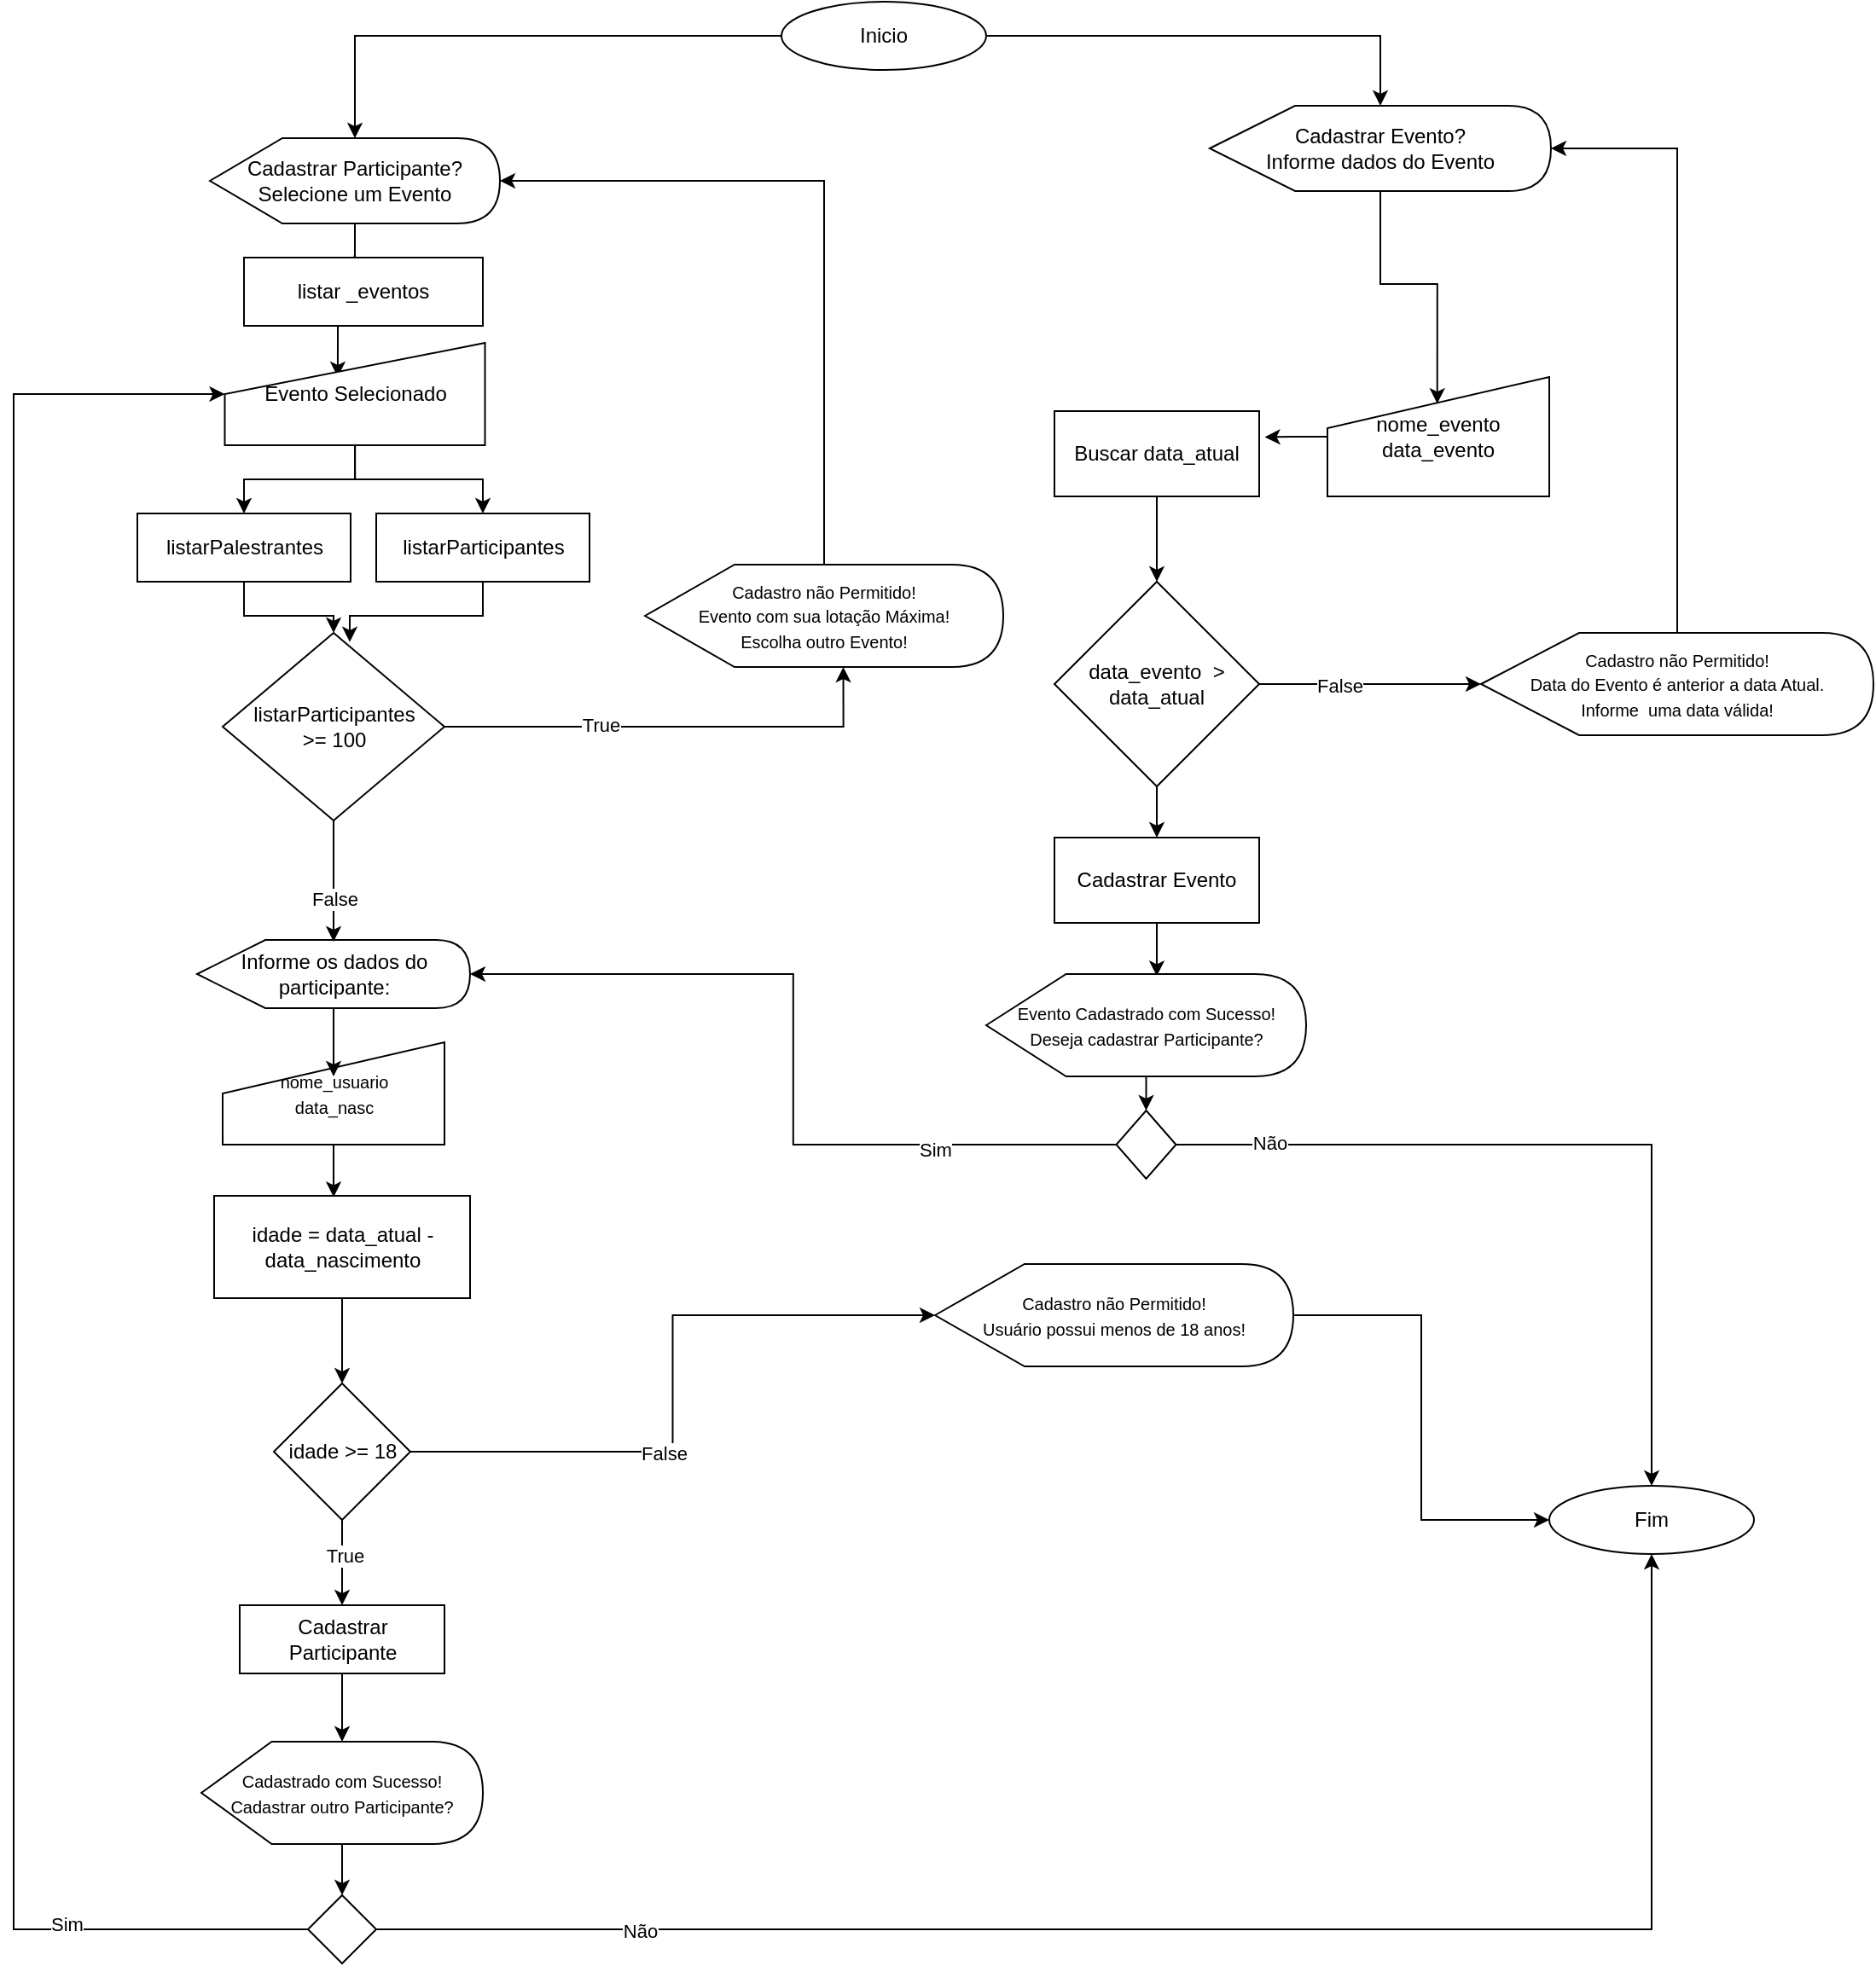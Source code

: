 <mxfile version="15.2.7" type="github">
  <diagram id="J2NB9XXZ9rXnAfuIrIxE" name="Page-1">
    <mxGraphModel dx="2401" dy="867" grid="1" gridSize="10" guides="1" tooltips="1" connect="1" arrows="1" fold="1" page="1" pageScale="1" pageWidth="827" pageHeight="1169" background="none" math="0" shadow="0">
      <root>
        <mxCell id="0" />
        <mxCell id="1" parent="0" />
        <mxCell id="9S0l-wIRz3GOgGVBHp39-60" style="edgeStyle=orthogonalEdgeStyle;rounded=0;orthogonalLoop=1;jettySize=auto;html=1;" edge="1" parent="1" source="9S0l-wIRz3GOgGVBHp39-1" target="9S0l-wIRz3GOgGVBHp39-49">
          <mxGeometry relative="1" as="geometry" />
        </mxCell>
        <mxCell id="9S0l-wIRz3GOgGVBHp39-61" style="edgeStyle=orthogonalEdgeStyle;rounded=0;orthogonalLoop=1;jettySize=auto;html=1;" edge="1" parent="1" source="9S0l-wIRz3GOgGVBHp39-1" target="9S0l-wIRz3GOgGVBHp39-51">
          <mxGeometry relative="1" as="geometry">
            <mxPoint x="671.25" y="90" as="targetPoint" />
          </mxGeometry>
        </mxCell>
        <mxCell id="9S0l-wIRz3GOgGVBHp39-1" value="Inicio" style="ellipse;whiteSpace=wrap;html=1;" vertex="1" parent="1">
          <mxGeometry x="290" y="10" width="120" height="40" as="geometry" />
        </mxCell>
        <mxCell id="9S0l-wIRz3GOgGVBHp39-13" style="edgeStyle=orthogonalEdgeStyle;rounded=0;orthogonalLoop=1;jettySize=auto;html=1;" edge="1" parent="1" source="9S0l-wIRz3GOgGVBHp39-2" target="9S0l-wIRz3GOgGVBHp39-12">
          <mxGeometry relative="1" as="geometry" />
        </mxCell>
        <mxCell id="9S0l-wIRz3GOgGVBHp39-15" value="Text" style="edgeLabel;html=1;align=center;verticalAlign=middle;resizable=0;points=[];" vertex="1" connectable="0" parent="9S0l-wIRz3GOgGVBHp39-13">
          <mxGeometry x="-0.244" y="1" relative="1" as="geometry">
            <mxPoint as="offset" />
          </mxGeometry>
        </mxCell>
        <mxCell id="9S0l-wIRz3GOgGVBHp39-16" value="False" style="edgeLabel;html=1;align=center;verticalAlign=middle;resizable=0;points=[];" vertex="1" connectable="0" parent="9S0l-wIRz3GOgGVBHp39-13">
          <mxGeometry x="-0.286" y="-1" relative="1" as="geometry">
            <mxPoint as="offset" />
          </mxGeometry>
        </mxCell>
        <mxCell id="9S0l-wIRz3GOgGVBHp39-69" style="edgeStyle=orthogonalEdgeStyle;rounded=0;orthogonalLoop=1;jettySize=auto;html=1;" edge="1" parent="1" source="9S0l-wIRz3GOgGVBHp39-2" target="9S0l-wIRz3GOgGVBHp39-47">
          <mxGeometry relative="1" as="geometry" />
        </mxCell>
        <mxCell id="9S0l-wIRz3GOgGVBHp39-2" value="data_evento&amp;nbsp; &amp;gt;&lt;br&gt;data_atual" style="rhombus;whiteSpace=wrap;html=1;" vertex="1" parent="1">
          <mxGeometry x="450" y="350" width="120" height="120" as="geometry" />
        </mxCell>
        <mxCell id="9S0l-wIRz3GOgGVBHp39-11" style="edgeStyle=orthogonalEdgeStyle;rounded=0;orthogonalLoop=1;jettySize=auto;html=1;entryX=0.5;entryY=0;entryDx=0;entryDy=0;" edge="1" parent="1" source="9S0l-wIRz3GOgGVBHp39-4" target="9S0l-wIRz3GOgGVBHp39-2">
          <mxGeometry relative="1" as="geometry" />
        </mxCell>
        <mxCell id="9S0l-wIRz3GOgGVBHp39-4" value="Buscar data_atual" style="rounded=0;whiteSpace=wrap;html=1;" vertex="1" parent="1">
          <mxGeometry x="450" y="250" width="120" height="50" as="geometry" />
        </mxCell>
        <mxCell id="9S0l-wIRz3GOgGVBHp39-66" style="edgeStyle=orthogonalEdgeStyle;rounded=0;orthogonalLoop=1;jettySize=auto;html=1;entryX=1.027;entryY=0.304;entryDx=0;entryDy=0;entryPerimeter=0;" edge="1" parent="1" source="9S0l-wIRz3GOgGVBHp39-6" target="9S0l-wIRz3GOgGVBHp39-4">
          <mxGeometry relative="1" as="geometry" />
        </mxCell>
        <mxCell id="9S0l-wIRz3GOgGVBHp39-6" value="nome_evento&lt;br&gt;data_evento" style="shape=manualInput;whiteSpace=wrap;html=1;" vertex="1" parent="1">
          <mxGeometry x="610" y="230" width="130" height="70" as="geometry" />
        </mxCell>
        <mxCell id="9S0l-wIRz3GOgGVBHp39-68" style="edgeStyle=orthogonalEdgeStyle;rounded=0;orthogonalLoop=1;jettySize=auto;html=1;entryX=1;entryY=0.5;entryDx=0;entryDy=0;entryPerimeter=0;" edge="1" parent="1" source="9S0l-wIRz3GOgGVBHp39-12" target="9S0l-wIRz3GOgGVBHp39-51">
          <mxGeometry relative="1" as="geometry" />
        </mxCell>
        <mxCell id="9S0l-wIRz3GOgGVBHp39-12" value="&lt;font style=&quot;font-size: 10px&quot;&gt;Cadastro não Permitido!&lt;br&gt;Data do Evento é anterior a data Atual.&lt;br&gt;Informe&amp;nbsp; uma data válida!&lt;br&gt;&lt;/font&gt;" style="shape=display;whiteSpace=wrap;html=1;" vertex="1" parent="1">
          <mxGeometry x="700" y="380" width="230" height="60" as="geometry" />
        </mxCell>
        <mxCell id="9S0l-wIRz3GOgGVBHp39-99" style="edgeStyle=orthogonalEdgeStyle;rounded=0;orthogonalLoop=1;jettySize=auto;html=1;entryX=0.467;entryY=0.012;entryDx=0;entryDy=0;entryPerimeter=0;" edge="1" parent="1" source="9S0l-wIRz3GOgGVBHp39-17" target="9S0l-wIRz3GOgGVBHp39-22">
          <mxGeometry relative="1" as="geometry" />
        </mxCell>
        <mxCell id="9S0l-wIRz3GOgGVBHp39-17" value="&lt;font style=&quot;font-size: 10px&quot;&gt;nome_usuario&lt;br&gt;data_nasc&lt;/font&gt;" style="shape=manualInput;whiteSpace=wrap;html=1;" vertex="1" parent="1">
          <mxGeometry x="-37.5" y="620" width="130" height="60" as="geometry" />
        </mxCell>
        <mxCell id="9S0l-wIRz3GOgGVBHp39-97" style="edgeStyle=orthogonalEdgeStyle;rounded=0;orthogonalLoop=1;jettySize=auto;html=1;entryX=0.5;entryY=0.333;entryDx=0;entryDy=0;entryPerimeter=0;" edge="1" parent="1" source="9S0l-wIRz3GOgGVBHp39-20" target="9S0l-wIRz3GOgGVBHp39-17">
          <mxGeometry relative="1" as="geometry" />
        </mxCell>
        <mxCell id="9S0l-wIRz3GOgGVBHp39-20" value="Informe os dados do participante:" style="shape=display;whiteSpace=wrap;html=1;" vertex="1" parent="1">
          <mxGeometry x="-52.5" y="560" width="160" height="40" as="geometry" />
        </mxCell>
        <mxCell id="9S0l-wIRz3GOgGVBHp39-112" style="edgeStyle=orthogonalEdgeStyle;rounded=0;orthogonalLoop=1;jettySize=auto;html=1;entryX=0.5;entryY=0;entryDx=0;entryDy=0;" edge="1" parent="1" source="9S0l-wIRz3GOgGVBHp39-22" target="9S0l-wIRz3GOgGVBHp39-24">
          <mxGeometry relative="1" as="geometry" />
        </mxCell>
        <mxCell id="9S0l-wIRz3GOgGVBHp39-22" value="idade = data_atual - data_nascimento" style="rounded=0;whiteSpace=wrap;html=1;" vertex="1" parent="1">
          <mxGeometry x="-42.5" y="710" width="150" height="60" as="geometry" />
        </mxCell>
        <mxCell id="9S0l-wIRz3GOgGVBHp39-29" style="edgeStyle=orthogonalEdgeStyle;rounded=0;orthogonalLoop=1;jettySize=auto;html=1;entryX=0;entryY=0.5;entryDx=0;entryDy=0;entryPerimeter=0;" edge="1" parent="1" source="9S0l-wIRz3GOgGVBHp39-24" target="9S0l-wIRz3GOgGVBHp39-25">
          <mxGeometry relative="1" as="geometry" />
        </mxCell>
        <mxCell id="9S0l-wIRz3GOgGVBHp39-31" value="False" style="edgeLabel;html=1;align=center;verticalAlign=middle;resizable=0;points=[];" vertex="1" connectable="0" parent="9S0l-wIRz3GOgGVBHp39-29">
          <mxGeometry x="-0.233" y="-1" relative="1" as="geometry">
            <mxPoint as="offset" />
          </mxGeometry>
        </mxCell>
        <mxCell id="9S0l-wIRz3GOgGVBHp39-113" style="edgeStyle=orthogonalEdgeStyle;rounded=0;orthogonalLoop=1;jettySize=auto;html=1;entryX=0.5;entryY=0;entryDx=0;entryDy=0;" edge="1" parent="1" source="9S0l-wIRz3GOgGVBHp39-24" target="9S0l-wIRz3GOgGVBHp39-36">
          <mxGeometry relative="1" as="geometry" />
        </mxCell>
        <mxCell id="9S0l-wIRz3GOgGVBHp39-114" value="True" style="edgeLabel;html=1;align=center;verticalAlign=middle;resizable=0;points=[];" vertex="1" connectable="0" parent="9S0l-wIRz3GOgGVBHp39-113">
          <mxGeometry x="-0.173" y="1" relative="1" as="geometry">
            <mxPoint as="offset" />
          </mxGeometry>
        </mxCell>
        <mxCell id="9S0l-wIRz3GOgGVBHp39-24" value="idade &amp;gt;= 18" style="rhombus;whiteSpace=wrap;html=1;" vertex="1" parent="1">
          <mxGeometry x="-7.5" y="820" width="80" height="80" as="geometry" />
        </mxCell>
        <mxCell id="9S0l-wIRz3GOgGVBHp39-28" style="edgeStyle=orthogonalEdgeStyle;rounded=0;orthogonalLoop=1;jettySize=auto;html=1;entryX=0;entryY=0.5;entryDx=0;entryDy=0;" edge="1" parent="1" source="9S0l-wIRz3GOgGVBHp39-25" target="9S0l-wIRz3GOgGVBHp39-26">
          <mxGeometry relative="1" as="geometry" />
        </mxCell>
        <mxCell id="9S0l-wIRz3GOgGVBHp39-25" value="&lt;font style=&quot;font-size: 10px&quot;&gt;Cadastro não Permitido!&lt;br&gt;Usuário possui menos de 18 anos!&lt;br&gt;&lt;/font&gt;" style="shape=display;whiteSpace=wrap;html=1;" vertex="1" parent="1">
          <mxGeometry x="380" y="750" width="210" height="60" as="geometry" />
        </mxCell>
        <mxCell id="9S0l-wIRz3GOgGVBHp39-26" value="Fim" style="ellipse;whiteSpace=wrap;html=1;" vertex="1" parent="1">
          <mxGeometry x="740" y="880" width="120" height="40" as="geometry" />
        </mxCell>
        <mxCell id="9S0l-wIRz3GOgGVBHp39-87" style="edgeStyle=orthogonalEdgeStyle;rounded=0;orthogonalLoop=1;jettySize=auto;html=1;entryX=0.573;entryY=0.049;entryDx=0;entryDy=0;entryPerimeter=0;" edge="1" parent="1" source="9S0l-wIRz3GOgGVBHp39-33" target="9S0l-wIRz3GOgGVBHp39-35">
          <mxGeometry relative="1" as="geometry">
            <Array as="points">
              <mxPoint x="114.5" y="370" />
              <mxPoint x="36.5" y="370" />
            </Array>
          </mxGeometry>
        </mxCell>
        <mxCell id="9S0l-wIRz3GOgGVBHp39-33" value="listarParticipantes" style="rounded=0;whiteSpace=wrap;html=1;" vertex="1" parent="1">
          <mxGeometry x="52.5" y="310" width="125" height="40" as="geometry" />
        </mxCell>
        <mxCell id="9S0l-wIRz3GOgGVBHp39-88" style="edgeStyle=orthogonalEdgeStyle;rounded=0;orthogonalLoop=1;jettySize=auto;html=1;entryX=0;entryY=0;entryDx=116.25;entryDy=60;entryPerimeter=0;" edge="1" parent="1" source="9S0l-wIRz3GOgGVBHp39-35" target="9S0l-wIRz3GOgGVBHp39-45">
          <mxGeometry relative="1" as="geometry">
            <mxPoint x="157.5" y="435.0" as="targetPoint" />
          </mxGeometry>
        </mxCell>
        <mxCell id="9S0l-wIRz3GOgGVBHp39-89" value="True" style="edgeLabel;html=1;align=center;verticalAlign=middle;resizable=0;points=[];" vertex="1" connectable="0" parent="9S0l-wIRz3GOgGVBHp39-88">
          <mxGeometry x="-0.323" y="1" relative="1" as="geometry">
            <mxPoint as="offset" />
          </mxGeometry>
        </mxCell>
        <mxCell id="9S0l-wIRz3GOgGVBHp39-92" style="edgeStyle=orthogonalEdgeStyle;rounded=0;orthogonalLoop=1;jettySize=auto;html=1;entryX=0.5;entryY=0.024;entryDx=0;entryDy=0;entryPerimeter=0;" edge="1" parent="1" source="9S0l-wIRz3GOgGVBHp39-35" target="9S0l-wIRz3GOgGVBHp39-20">
          <mxGeometry relative="1" as="geometry" />
        </mxCell>
        <mxCell id="9S0l-wIRz3GOgGVBHp39-96" value="False" style="edgeLabel;html=1;align=center;verticalAlign=middle;resizable=0;points=[];" vertex="1" connectable="0" parent="9S0l-wIRz3GOgGVBHp39-92">
          <mxGeometry x="0.281" relative="1" as="geometry">
            <mxPoint as="offset" />
          </mxGeometry>
        </mxCell>
        <mxCell id="9S0l-wIRz3GOgGVBHp39-35" value="listarParticipantes&lt;br&gt;&amp;gt;= 100" style="rhombus;whiteSpace=wrap;html=1;" vertex="1" parent="1">
          <mxGeometry x="-37.5" y="380" width="130" height="110" as="geometry" />
        </mxCell>
        <mxCell id="9S0l-wIRz3GOgGVBHp39-116" style="edgeStyle=orthogonalEdgeStyle;rounded=0;orthogonalLoop=1;jettySize=auto;html=1;" edge="1" parent="1" source="9S0l-wIRz3GOgGVBHp39-36" target="9S0l-wIRz3GOgGVBHp39-115">
          <mxGeometry relative="1" as="geometry" />
        </mxCell>
        <mxCell id="9S0l-wIRz3GOgGVBHp39-36" value="Cadastrar Participante" style="rounded=0;whiteSpace=wrap;html=1;" vertex="1" parent="1">
          <mxGeometry x="-27.5" y="950" width="120" height="40" as="geometry" />
        </mxCell>
        <mxCell id="9S0l-wIRz3GOgGVBHp39-84" style="edgeStyle=orthogonalEdgeStyle;rounded=0;orthogonalLoop=1;jettySize=auto;html=1;entryX=0.5;entryY=0;entryDx=0;entryDy=0;" edge="1" parent="1" source="9S0l-wIRz3GOgGVBHp39-37" target="9S0l-wIRz3GOgGVBHp39-35">
          <mxGeometry relative="1" as="geometry" />
        </mxCell>
        <mxCell id="9S0l-wIRz3GOgGVBHp39-37" value="listarPalestrantes" style="rounded=0;whiteSpace=wrap;html=1;" vertex="1" parent="1">
          <mxGeometry x="-87.5" y="310" width="125" height="40" as="geometry" />
        </mxCell>
        <mxCell id="9S0l-wIRz3GOgGVBHp39-90" style="edgeStyle=orthogonalEdgeStyle;rounded=0;orthogonalLoop=1;jettySize=auto;html=1;" edge="1" parent="1" source="9S0l-wIRz3GOgGVBHp39-45" target="9S0l-wIRz3GOgGVBHp39-49">
          <mxGeometry relative="1" as="geometry">
            <Array as="points">
              <mxPoint x="315" y="115" />
            </Array>
          </mxGeometry>
        </mxCell>
        <mxCell id="9S0l-wIRz3GOgGVBHp39-45" value="&lt;font style=&quot;font-size: 10px&quot;&gt;Cadastro não Permitido!&lt;br&gt;Evento com sua lotação Máxima!&lt;br&gt;Escolha outro Evento!&lt;br&gt;&lt;/font&gt;" style="shape=display;whiteSpace=wrap;html=1;" vertex="1" parent="1">
          <mxGeometry x="210" y="340" width="210" height="60" as="geometry" />
        </mxCell>
        <mxCell id="9S0l-wIRz3GOgGVBHp39-76" style="edgeStyle=orthogonalEdgeStyle;rounded=0;orthogonalLoop=1;jettySize=auto;html=1;entryX=0.533;entryY=0.02;entryDx=0;entryDy=0;entryPerimeter=0;" edge="1" parent="1" source="9S0l-wIRz3GOgGVBHp39-47" target="9S0l-wIRz3GOgGVBHp39-70">
          <mxGeometry relative="1" as="geometry" />
        </mxCell>
        <mxCell id="9S0l-wIRz3GOgGVBHp39-47" value="Cadastrar Evento" style="rounded=0;whiteSpace=wrap;html=1;" vertex="1" parent="1">
          <mxGeometry x="450" y="500" width="120" height="50" as="geometry" />
        </mxCell>
        <mxCell id="9S0l-wIRz3GOgGVBHp39-81" style="edgeStyle=orthogonalEdgeStyle;rounded=0;orthogonalLoop=1;jettySize=auto;html=1;entryX=0.46;entryY=-0.04;entryDx=0;entryDy=0;entryPerimeter=0;" edge="1" parent="1" source="9S0l-wIRz3GOgGVBHp39-49" target="9S0l-wIRz3GOgGVBHp39-54">
          <mxGeometry relative="1" as="geometry" />
        </mxCell>
        <mxCell id="9S0l-wIRz3GOgGVBHp39-49" value="Cadastrar Participante?&lt;br&gt;Selecione um Evento" style="shape=display;whiteSpace=wrap;html=1;" vertex="1" parent="1">
          <mxGeometry x="-45" y="90" width="170" height="50" as="geometry" />
        </mxCell>
        <mxCell id="9S0l-wIRz3GOgGVBHp39-65" style="edgeStyle=orthogonalEdgeStyle;rounded=0;orthogonalLoop=1;jettySize=auto;html=1;entryX=0.495;entryY=0.223;entryDx=0;entryDy=0;entryPerimeter=0;" edge="1" parent="1" source="9S0l-wIRz3GOgGVBHp39-51" target="9S0l-wIRz3GOgGVBHp39-6">
          <mxGeometry relative="1" as="geometry" />
        </mxCell>
        <mxCell id="9S0l-wIRz3GOgGVBHp39-51" value="Cadastrar Evento?&lt;br&gt;Informe dados do Evento" style="shape=display;whiteSpace=wrap;html=1;" vertex="1" parent="1">
          <mxGeometry x="541" y="71" width="200" height="50" as="geometry" />
        </mxCell>
        <mxCell id="9S0l-wIRz3GOgGVBHp39-148" style="edgeStyle=orthogonalEdgeStyle;rounded=0;orthogonalLoop=1;jettySize=auto;html=1;entryX=0.434;entryY=0.333;entryDx=0;entryDy=0;entryPerimeter=0;" edge="1" parent="1" source="9S0l-wIRz3GOgGVBHp39-54" target="9S0l-wIRz3GOgGVBHp39-138">
          <mxGeometry relative="1" as="geometry">
            <Array as="points">
              <mxPoint x="30" y="210" />
              <mxPoint x="30" y="210" />
            </Array>
          </mxGeometry>
        </mxCell>
        <mxCell id="9S0l-wIRz3GOgGVBHp39-54" value="listar _eventos" style="rounded=0;whiteSpace=wrap;html=1;" vertex="1" parent="1">
          <mxGeometry x="-25" y="160" width="140" height="40" as="geometry" />
        </mxCell>
        <mxCell id="9S0l-wIRz3GOgGVBHp39-127" style="edgeStyle=orthogonalEdgeStyle;rounded=0;orthogonalLoop=1;jettySize=auto;html=1;" edge="1" parent="1" source="9S0l-wIRz3GOgGVBHp39-70" target="9S0l-wIRz3GOgGVBHp39-123">
          <mxGeometry relative="1" as="geometry" />
        </mxCell>
        <mxCell id="9S0l-wIRz3GOgGVBHp39-70" value="&lt;font style=&quot;font-size: 10px&quot;&gt;Evento Cadastrado com Sucesso!&lt;br&gt;Deseja cadastrar Participante?&lt;br&gt;&lt;/font&gt;" style="shape=display;whiteSpace=wrap;html=1;" vertex="1" parent="1">
          <mxGeometry x="410" y="580" width="187.5" height="60" as="geometry" />
        </mxCell>
        <mxCell id="9S0l-wIRz3GOgGVBHp39-131" style="edgeStyle=orthogonalEdgeStyle;rounded=0;orthogonalLoop=1;jettySize=auto;html=1;entryX=0.5;entryY=0;entryDx=0;entryDy=0;" edge="1" parent="1" source="9S0l-wIRz3GOgGVBHp39-115" target="9S0l-wIRz3GOgGVBHp39-130">
          <mxGeometry relative="1" as="geometry" />
        </mxCell>
        <mxCell id="9S0l-wIRz3GOgGVBHp39-115" value="&lt;font style=&quot;font-size: 10px&quot;&gt;Cadastrado com Sucesso!&lt;br&gt;Cadastrar outro Participante?&lt;br&gt;&lt;/font&gt;" style="shape=display;whiteSpace=wrap;html=1;" vertex="1" parent="1">
          <mxGeometry x="-50" y="1030" width="165" height="60" as="geometry" />
        </mxCell>
        <mxCell id="9S0l-wIRz3GOgGVBHp39-125" style="edgeStyle=orthogonalEdgeStyle;rounded=0;orthogonalLoop=1;jettySize=auto;html=1;entryX=1;entryY=0.5;entryDx=0;entryDy=0;entryPerimeter=0;" edge="1" parent="1" source="9S0l-wIRz3GOgGVBHp39-123" target="9S0l-wIRz3GOgGVBHp39-20">
          <mxGeometry relative="1" as="geometry" />
        </mxCell>
        <mxCell id="9S0l-wIRz3GOgGVBHp39-129" value="Sim" style="edgeLabel;html=1;align=center;verticalAlign=middle;resizable=0;points=[];" vertex="1" connectable="0" parent="9S0l-wIRz3GOgGVBHp39-125">
          <mxGeometry x="-0.552" y="3" relative="1" as="geometry">
            <mxPoint as="offset" />
          </mxGeometry>
        </mxCell>
        <mxCell id="9S0l-wIRz3GOgGVBHp39-126" style="edgeStyle=orthogonalEdgeStyle;rounded=0;orthogonalLoop=1;jettySize=auto;html=1;entryX=0.5;entryY=0;entryDx=0;entryDy=0;" edge="1" parent="1" source="9S0l-wIRz3GOgGVBHp39-123" target="9S0l-wIRz3GOgGVBHp39-26">
          <mxGeometry relative="1" as="geometry">
            <Array as="points">
              <mxPoint x="800" y="680" />
            </Array>
          </mxGeometry>
        </mxCell>
        <mxCell id="9S0l-wIRz3GOgGVBHp39-128" value="Não" style="edgeLabel;html=1;align=center;verticalAlign=middle;resizable=0;points=[];" vertex="1" connectable="0" parent="9S0l-wIRz3GOgGVBHp39-126">
          <mxGeometry x="-0.773" y="1" relative="1" as="geometry">
            <mxPoint as="offset" />
          </mxGeometry>
        </mxCell>
        <mxCell id="9S0l-wIRz3GOgGVBHp39-123" value="" style="rhombus;whiteSpace=wrap;html=1;" vertex="1" parent="1">
          <mxGeometry x="486.25" y="660" width="35" height="40" as="geometry" />
        </mxCell>
        <mxCell id="9S0l-wIRz3GOgGVBHp39-132" style="edgeStyle=orthogonalEdgeStyle;rounded=0;orthogonalLoop=1;jettySize=auto;html=1;entryX=0.5;entryY=1;entryDx=0;entryDy=0;" edge="1" parent="1" source="9S0l-wIRz3GOgGVBHp39-130" target="9S0l-wIRz3GOgGVBHp39-26">
          <mxGeometry relative="1" as="geometry">
            <Array as="points">
              <mxPoint x="800" y="1140" />
            </Array>
          </mxGeometry>
        </mxCell>
        <mxCell id="9S0l-wIRz3GOgGVBHp39-133" value="Não" style="edgeLabel;html=1;align=center;verticalAlign=middle;resizable=0;points=[];" vertex="1" connectable="0" parent="9S0l-wIRz3GOgGVBHp39-132">
          <mxGeometry x="-0.682" y="-1" relative="1" as="geometry">
            <mxPoint as="offset" />
          </mxGeometry>
        </mxCell>
        <mxCell id="9S0l-wIRz3GOgGVBHp39-136" style="edgeStyle=orthogonalEdgeStyle;rounded=0;orthogonalLoop=1;jettySize=auto;html=1;" edge="1" parent="1" source="9S0l-wIRz3GOgGVBHp39-130" target="9S0l-wIRz3GOgGVBHp39-138">
          <mxGeometry relative="1" as="geometry">
            <mxPoint x="-40" y="260" as="targetPoint" />
            <Array as="points">
              <mxPoint x="-160" y="1140" />
              <mxPoint x="-160" y="240" />
            </Array>
          </mxGeometry>
        </mxCell>
        <mxCell id="9S0l-wIRz3GOgGVBHp39-139" value="Sim" style="edgeLabel;html=1;align=center;verticalAlign=middle;resizable=0;points=[];" vertex="1" connectable="0" parent="9S0l-wIRz3GOgGVBHp39-136">
          <mxGeometry x="-0.763" y="-3" relative="1" as="geometry">
            <mxPoint as="offset" />
          </mxGeometry>
        </mxCell>
        <mxCell id="9S0l-wIRz3GOgGVBHp39-130" value="" style="rhombus;whiteSpace=wrap;html=1;" vertex="1" parent="1">
          <mxGeometry x="12.5" y="1120" width="40" height="40" as="geometry" />
        </mxCell>
        <mxCell id="9S0l-wIRz3GOgGVBHp39-140" style="edgeStyle=orthogonalEdgeStyle;rounded=0;orthogonalLoop=1;jettySize=auto;html=1;entryX=0.5;entryY=0;entryDx=0;entryDy=0;" edge="1" parent="1" source="9S0l-wIRz3GOgGVBHp39-138" target="9S0l-wIRz3GOgGVBHp39-37">
          <mxGeometry relative="1" as="geometry" />
        </mxCell>
        <mxCell id="9S0l-wIRz3GOgGVBHp39-141" style="edgeStyle=orthogonalEdgeStyle;rounded=0;orthogonalLoop=1;jettySize=auto;html=1;entryX=0.5;entryY=0;entryDx=0;entryDy=0;" edge="1" parent="1" source="9S0l-wIRz3GOgGVBHp39-138" target="9S0l-wIRz3GOgGVBHp39-33">
          <mxGeometry relative="1" as="geometry" />
        </mxCell>
        <mxCell id="9S0l-wIRz3GOgGVBHp39-138" value="Evento Selecionado" style="shape=manualInput;whiteSpace=wrap;html=1;" vertex="1" parent="1">
          <mxGeometry x="-36.25" y="210" width="152.5" height="60" as="geometry" />
        </mxCell>
      </root>
    </mxGraphModel>
  </diagram>
</mxfile>
